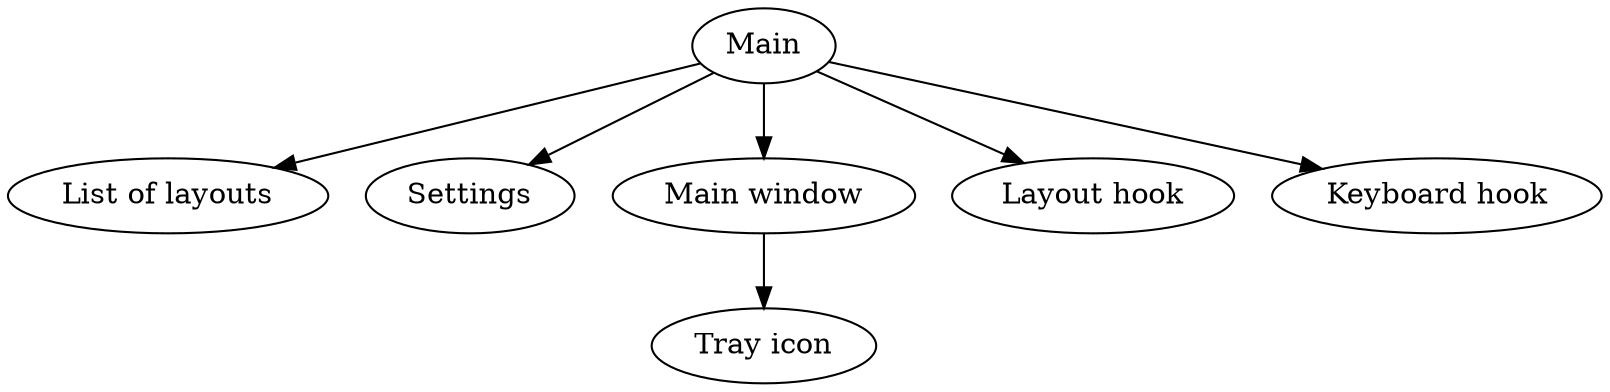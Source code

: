 digraph initialization{	
	Main[pos="6,3!"]
	Lol[label="List of layouts", pos="2,2!"]
	Settings[pos="4,2!"]
	Mw[label="Main window", pos="6,2!"]
	Ti[label="Tray icon", pos="6,1!"]
	Lh[label="Layout hook", pos="8,2!"]
	Kh[label="Keyboard hook", pos="10,2!"]
	
	Main -> Lol
	Main -> Settings
	Main -> Mw
	Mw -> Ti
	Main -> Lh
	Main -> Kh
}